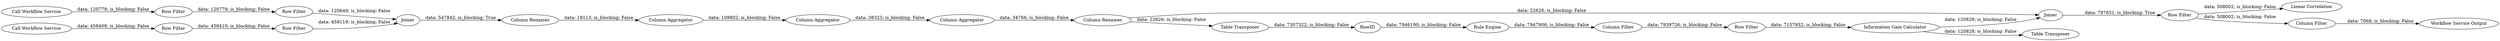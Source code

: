 digraph {
	"-6247914409698468353_61" [label="Column Aggregator"]
	"-6247914409698468353_75" [label="Information Gain Calculator"]
	"-6247914409698468353_1" [label="Call Workflow Service"]
	"-6247914409698468353_89" [label="Workflow Service Output"]
	"-6247914409698468353_50" [label="Row Filter"]
	"-6247914409698468353_72" [label="Column Filter"]
	"-6247914409698468353_77" [label=Joiner]
	"-6247914409698468353_76" [label="Table Transposer"]
	"-6247914409698468353_62" [label="Column Renamer"]
	"-6247914409698468353_60" [label="Column Aggregator"]
	"-6247914409698468353_45" [label="Call Workflow Service"]
	"-6247914409698468353_73" [label="Row Filter"]
	"-6247914409698468353_57" [label="Column Renamer"]
	"-6247914409698468353_71" [label="Rule Engine"]
	"-6247914409698468353_78" [label="Row Filter"]
	"-6247914409698468353_67" [label="Table Transposer"]
	"-6247914409698468353_56" [label=Joiner]
	"-6247914409698468353_42" [label="Row Filter"]
	"-6247914409698468353_55" [label="Row Filter"]
	"-6247914409698468353_79" [label="Linear Correlation"]
	"-6247914409698468353_15" [label="Row Filter"]
	"-6247914409698468353_59" [label="Column Aggregator"]
	"-6247914409698468353_68" [label=RowID]
	"-6247914409698468353_80" [label="Column Filter"]
	"-6247914409698468353_80" -> "-6247914409698468353_89" [label="data: 7068; is_blocking: False"]
	"-6247914409698468353_62" -> "-6247914409698468353_67" [label="data: 22626; is_blocking: False"]
	"-6247914409698468353_75" -> "-6247914409698468353_77" [label="data: 120828; is_blocking: False"]
	"-6247914409698468353_77" -> "-6247914409698468353_78" [label="data: 797631; is_blocking: True"]
	"-6247914409698468353_60" -> "-6247914409698468353_61" [label="data: 38323; is_blocking: False"]
	"-6247914409698468353_42" -> "-6247914409698468353_50" [label="data: 120779; is_blocking: False"]
	"-6247914409698468353_71" -> "-6247914409698468353_72" [label="data: 7947906; is_blocking: False"]
	"-6247914409698468353_78" -> "-6247914409698468353_79" [label="data: 508002; is_blocking: False"]
	"-6247914409698468353_68" -> "-6247914409698468353_71" [label="data: 7946190; is_blocking: False"]
	"-6247914409698468353_67" -> "-6247914409698468353_68" [label="data: 7307322; is_blocking: False"]
	"-6247914409698468353_1" -> "-6247914409698468353_15" [label="data: 458409; is_blocking: False"]
	"-6247914409698468353_45" -> "-6247914409698468353_42" [label="data: 120779; is_blocking: False"]
	"-6247914409698468353_73" -> "-6247914409698468353_75" [label="data: 7157932; is_blocking: False"]
	"-6247914409698468353_72" -> "-6247914409698468353_73" [label="data: 7939726; is_blocking: False"]
	"-6247914409698468353_55" -> "-6247914409698468353_56" [label="data: 458119; is_blocking: False"]
	"-6247914409698468353_15" -> "-6247914409698468353_55" [label="data: 458410; is_blocking: False"]
	"-6247914409698468353_61" -> "-6247914409698468353_62" [label="data: 34766; is_blocking: False"]
	"-6247914409698468353_59" -> "-6247914409698468353_60" [label="data: 109802; is_blocking: False"]
	"-6247914409698468353_78" -> "-6247914409698468353_80" [label="data: 508002; is_blocking: False"]
	"-6247914409698468353_57" -> "-6247914409698468353_59" [label="data: 19113; is_blocking: False"]
	"-6247914409698468353_62" -> "-6247914409698468353_77" [label="data: 22626; is_blocking: False"]
	"-6247914409698468353_50" -> "-6247914409698468353_56" [label="data: 120649; is_blocking: False"]
	"-6247914409698468353_75" -> "-6247914409698468353_76" [label="data: 120828; is_blocking: False"]
	"-6247914409698468353_56" -> "-6247914409698468353_57" [label="data: 547842; is_blocking: True"]
	rankdir=LR
}
